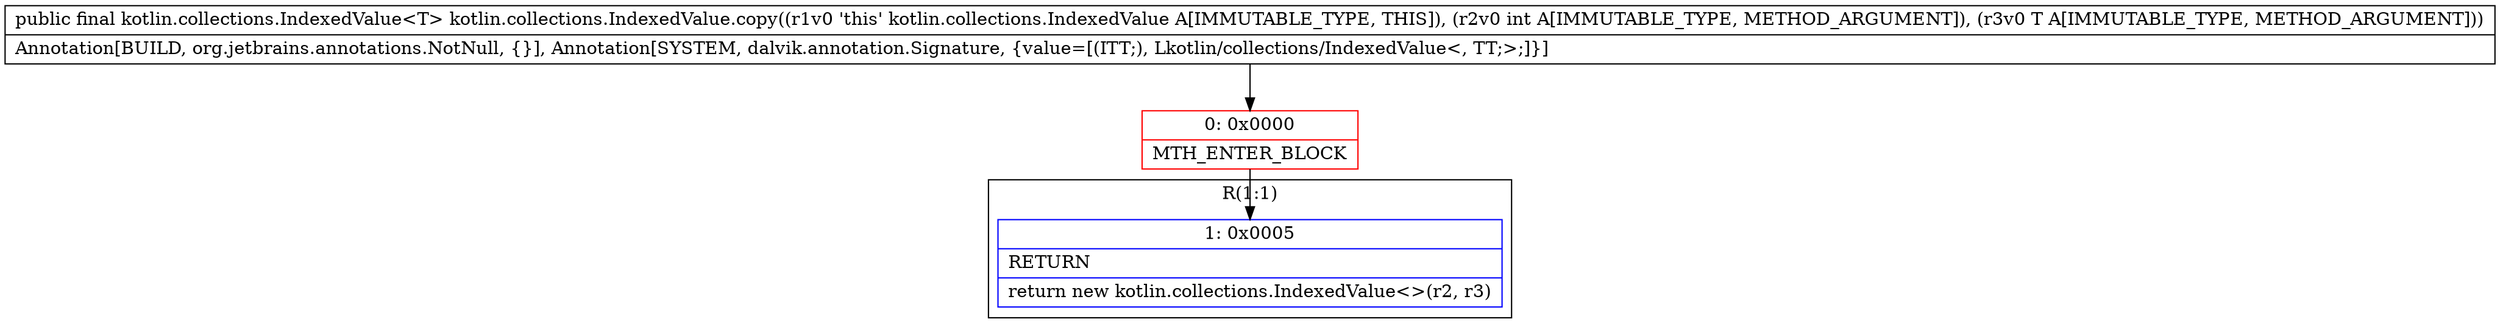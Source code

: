 digraph "CFG forkotlin.collections.IndexedValue.copy(ILjava\/lang\/Object;)Lkotlin\/collections\/IndexedValue;" {
subgraph cluster_Region_1780400494 {
label = "R(1:1)";
node [shape=record,color=blue];
Node_1 [shape=record,label="{1\:\ 0x0005|RETURN\l|return new kotlin.collections.IndexedValue\<\>(r2, r3)\l}"];
}
Node_0 [shape=record,color=red,label="{0\:\ 0x0000|MTH_ENTER_BLOCK\l}"];
MethodNode[shape=record,label="{public final kotlin.collections.IndexedValue\<T\> kotlin.collections.IndexedValue.copy((r1v0 'this' kotlin.collections.IndexedValue A[IMMUTABLE_TYPE, THIS]), (r2v0 int A[IMMUTABLE_TYPE, METHOD_ARGUMENT]), (r3v0 T A[IMMUTABLE_TYPE, METHOD_ARGUMENT]))  | Annotation[BUILD, org.jetbrains.annotations.NotNull, \{\}], Annotation[SYSTEM, dalvik.annotation.Signature, \{value=[(ITT;), Lkotlin\/collections\/IndexedValue\<, TT;\>;]\}]\l}"];
MethodNode -> Node_0;
Node_0 -> Node_1;
}

